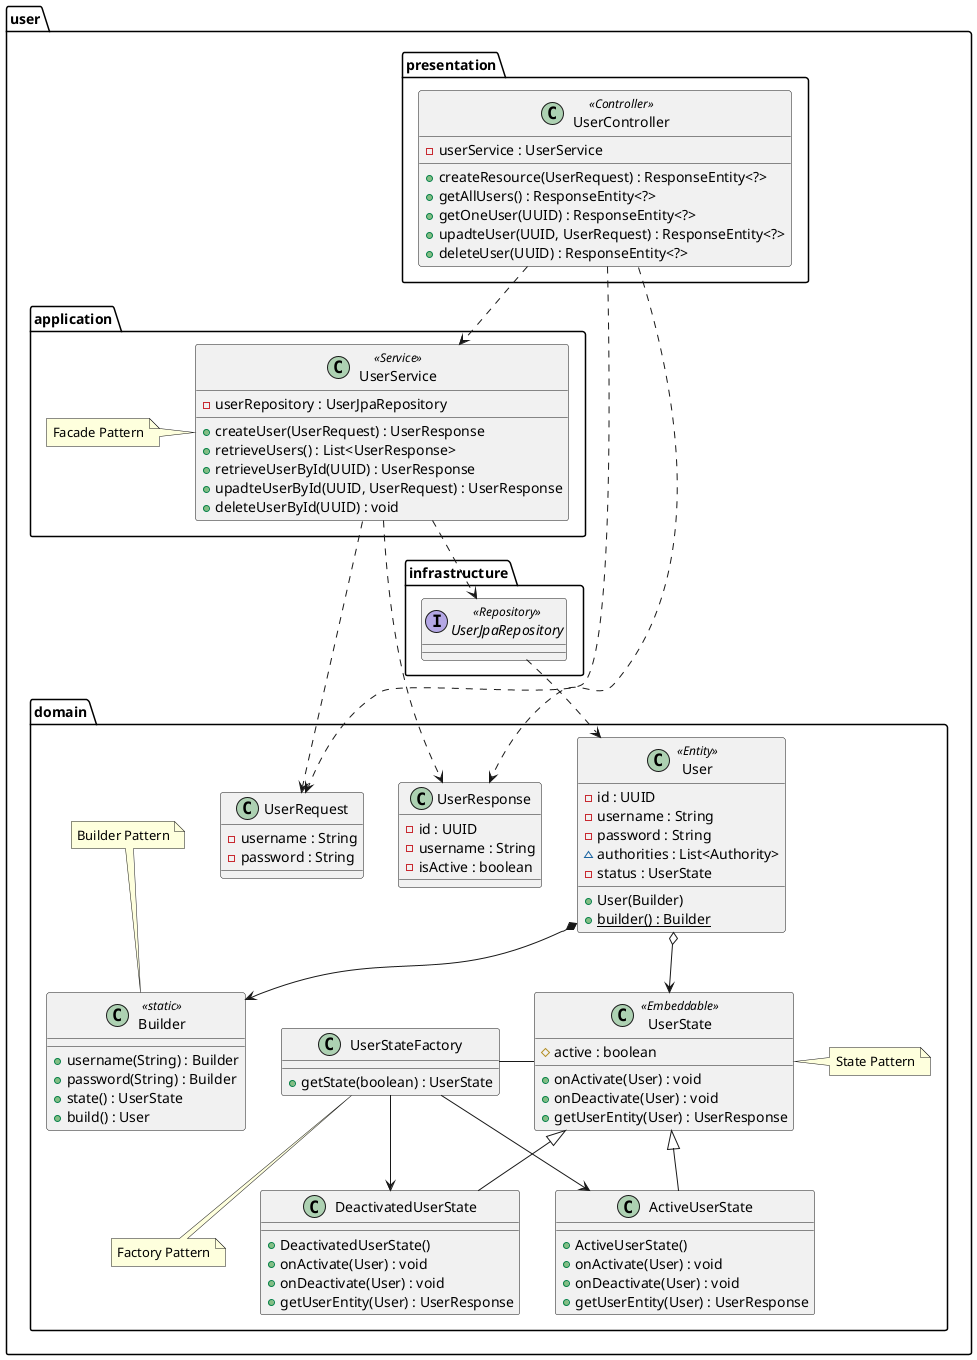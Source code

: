 @startuml user
' !theme resume-light
' !theme cerulean-outline
' !theme sketchy-outline

package user {

  package domain {
    class User <<Entity>> {
      -id : UUID
      -username : String
      -password : String
      ~authorities : List<Authority>
      -status : UserState
      +User(Builder)
      {static} +builder() : Builder
    }

    class Builder <<static>> {
      +username(String) : Builder
      +password(String) : Builder
      +state() : UserState
      +build() : User
    }

    class UserRequest {
      -username : String
      -password : String
    }

    class UserResponse {
      -id : UUID
      -username : String
      -isActive : boolean
    }

    class UserState <<Embeddable>> {
      #active : boolean
      +onActivate(User) : void
      +onDeactivate(User) : void
      +getUserEntity(User) : UserResponse
    }

    class ActiveUserState extends UserState {
      +ActiveUserState()
      +onActivate(User) : void
      +onDeactivate(User) : void
      +getUserEntity(User) : UserResponse
    }

    class DeactivatedUserState extends UserState {
      +DeactivatedUserState()
      +onActivate(User) : void
      +onDeactivate(User) : void
      +getUserEntity(User) : UserResponse
    }

    class UserStateFactory {
      +getState(boolean) : UserState
    }

    UserStateFactory - UserState
    UserStateFactory --> ActiveUserState
    UserStateFactory --> DeactivatedUserState

    note top of Builder: Builder Pattern
    note right of UserState: State Pattern
    note bottom of UserStateFactory: Factory Pattern
  }

  package presentation {
    class UserController <<Controller>> {
      -userService : UserService
      +createResource(UserRequest) : ResponseEntity<?>
      +getAllUsers() : ResponseEntity<?>
      +getOneUser(UUID) : ResponseEntity<?>
      +upadteUser(UUID, UserRequest) : ResponseEntity<?>
      +deleteUser(UUID) : ResponseEntity<?>
    }
  }

  package application {
    class UserService <<Service>> {
      -userRepository : UserJpaRepository
      +createUser(UserRequest) : UserResponse
      +retrieveUsers() : List<UserResponse>
      +retrieveUserById(UUID) : UserResponse
      +upadteUserById(UUID, UserRequest) : UserResponse
      +deleteUserById(UUID) : void
    }

    note "Facade Pattern" as Facade
    Facade -> UserService
  }

  package infrastructure {
    interface UserJpaRepository <<Repository>>
  }

  User *--> Builder
  User o--> UserState

  UserController ..> UserService
  UserService ..> UserJpaRepository

  UserController ..> UserRequest
  UserController ..> UserResponse
  UserService ..> UserRequest
  UserService ..> UserResponse
  UserJpaRepository ..> User
}

@enduml
